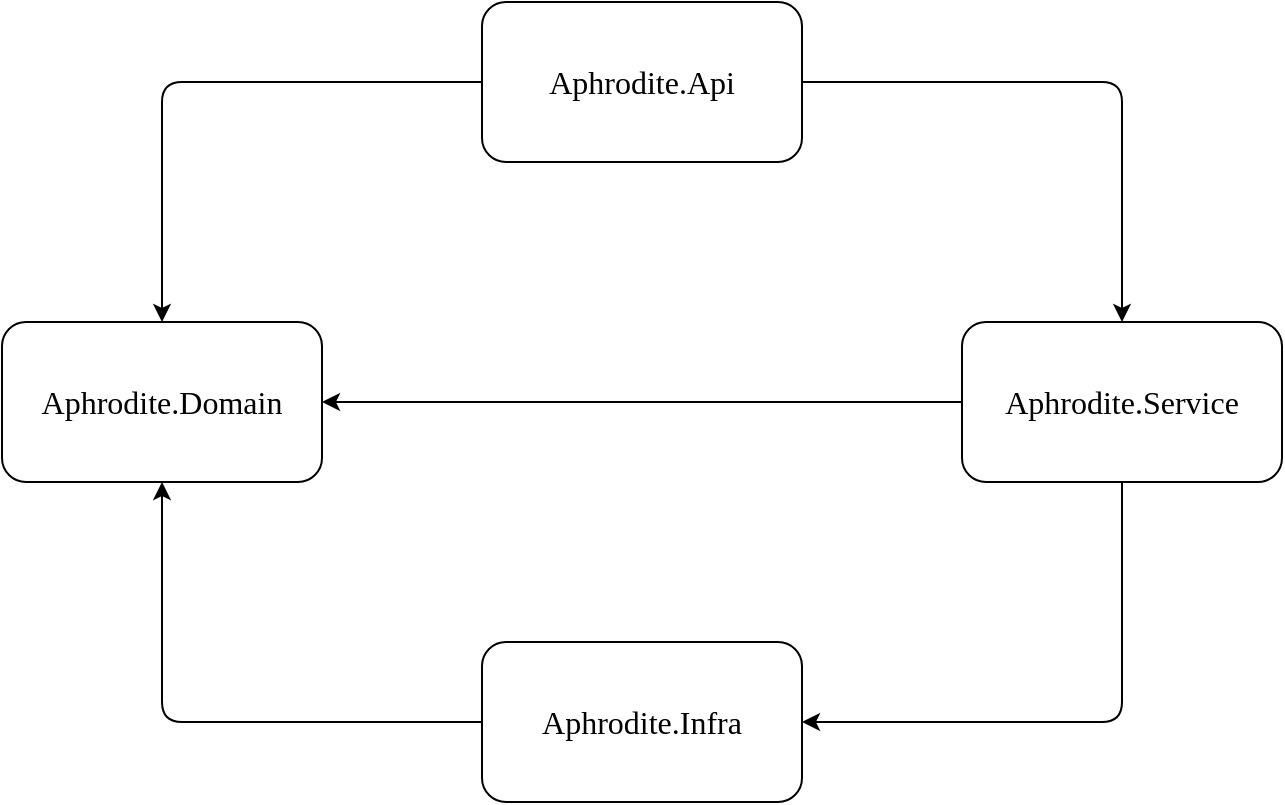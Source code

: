 <mxfile version="24.8.6">
  <diagram name="Page-1" id="n4sZT0pgIIy9X5DbZuJ9">
    <mxGraphModel dx="2049" dy="-86" grid="1" gridSize="10" guides="1" tooltips="1" connect="1" arrows="1" fold="1" page="1" pageScale="1" pageWidth="850" pageHeight="1100" math="0" shadow="0">
      <root>
        <mxCell id="0" />
        <mxCell id="1" parent="0" />
        <mxCell id="2qocw8Wk0aR5SX-Csv46-140" value="&lt;font style=&quot;font-size: 16px;&quot; data-font-src=&quot;https://fonts.googleapis.com/css?family=Ubuntu&quot; face=&quot;Ubuntu&quot;&gt;Aphrodite.Domain&lt;/font&gt;" style="rounded=1;whiteSpace=wrap;html=1;" parent="1" vertex="1">
          <mxGeometry x="40" y="1440" width="160" height="80" as="geometry" />
        </mxCell>
        <mxCell id="2qocw8Wk0aR5SX-Csv46-145" style="edgeStyle=orthogonalEdgeStyle;rounded=1;orthogonalLoop=1;jettySize=auto;html=1;entryX=1;entryY=0.5;entryDx=0;entryDy=0;curved=0;" parent="1" source="2qocw8Wk0aR5SX-Csv46-141" target="2qocw8Wk0aR5SX-Csv46-142" edge="1">
          <mxGeometry relative="1" as="geometry">
            <Array as="points">
              <mxPoint x="600" y="1640" />
            </Array>
          </mxGeometry>
        </mxCell>
        <mxCell id="2qocw8Wk0aR5SX-Csv46-148" style="edgeStyle=orthogonalEdgeStyle;rounded=0;orthogonalLoop=1;jettySize=auto;html=1;entryX=1;entryY=0.5;entryDx=0;entryDy=0;" parent="1" source="2qocw8Wk0aR5SX-Csv46-141" target="2qocw8Wk0aR5SX-Csv46-140" edge="1">
          <mxGeometry relative="1" as="geometry" />
        </mxCell>
        <mxCell id="2qocw8Wk0aR5SX-Csv46-141" value="&lt;div&gt;&lt;font style=&quot;font-size: 16px;&quot; data-font-src=&quot;https://fonts.googleapis.com/css?family=Ubuntu&quot; face=&quot;Ubuntu&quot;&gt;Aphrodite.Service&lt;/font&gt;&lt;/div&gt;" style="rounded=1;whiteSpace=wrap;html=1;" parent="1" vertex="1">
          <mxGeometry x="520" y="1440" width="160" height="80" as="geometry" />
        </mxCell>
        <mxCell id="2qocw8Wk0aR5SX-Csv46-147" style="edgeStyle=orthogonalEdgeStyle;rounded=1;orthogonalLoop=1;jettySize=auto;html=1;entryX=0.5;entryY=1;entryDx=0;entryDy=0;curved=0;" parent="1" source="2qocw8Wk0aR5SX-Csv46-142" target="2qocw8Wk0aR5SX-Csv46-140" edge="1">
          <mxGeometry relative="1" as="geometry" />
        </mxCell>
        <mxCell id="2qocw8Wk0aR5SX-Csv46-142" value="&lt;font style=&quot;font-size: 16px;&quot; data-font-src=&quot;https://fonts.googleapis.com/css?family=Ubuntu&quot; face=&quot;Ubuntu&quot;&gt;Aphrodite.Infra&lt;/font&gt;" style="rounded=1;whiteSpace=wrap;html=1;" parent="1" vertex="1">
          <mxGeometry x="280" y="1600" width="160" height="80" as="geometry" />
        </mxCell>
        <mxCell id="2qocw8Wk0aR5SX-Csv46-144" style="edgeStyle=orthogonalEdgeStyle;rounded=1;orthogonalLoop=1;jettySize=auto;html=1;entryX=0.5;entryY=0;entryDx=0;entryDy=0;curved=0;" parent="1" source="2qocw8Wk0aR5SX-Csv46-143" target="2qocw8Wk0aR5SX-Csv46-141" edge="1">
          <mxGeometry relative="1" as="geometry" />
        </mxCell>
        <mxCell id="2qocw8Wk0aR5SX-Csv46-146" style="edgeStyle=orthogonalEdgeStyle;rounded=1;orthogonalLoop=1;jettySize=auto;html=1;entryX=0.5;entryY=0;entryDx=0;entryDy=0;curved=0;" parent="1" source="2qocw8Wk0aR5SX-Csv46-143" target="2qocw8Wk0aR5SX-Csv46-140" edge="1">
          <mxGeometry relative="1" as="geometry" />
        </mxCell>
        <mxCell id="2qocw8Wk0aR5SX-Csv46-143" value="&lt;font style=&quot;font-size: 16px;&quot; data-font-src=&quot;https://fonts.googleapis.com/css?family=Ubuntu&quot; face=&quot;Ubuntu&quot;&gt;Aphrodite.Api&lt;/font&gt;" style="rounded=1;whiteSpace=wrap;html=1;" parent="1" vertex="1">
          <mxGeometry x="280" y="1280" width="160" height="80" as="geometry" />
        </mxCell>
      </root>
    </mxGraphModel>
  </diagram>
</mxfile>
